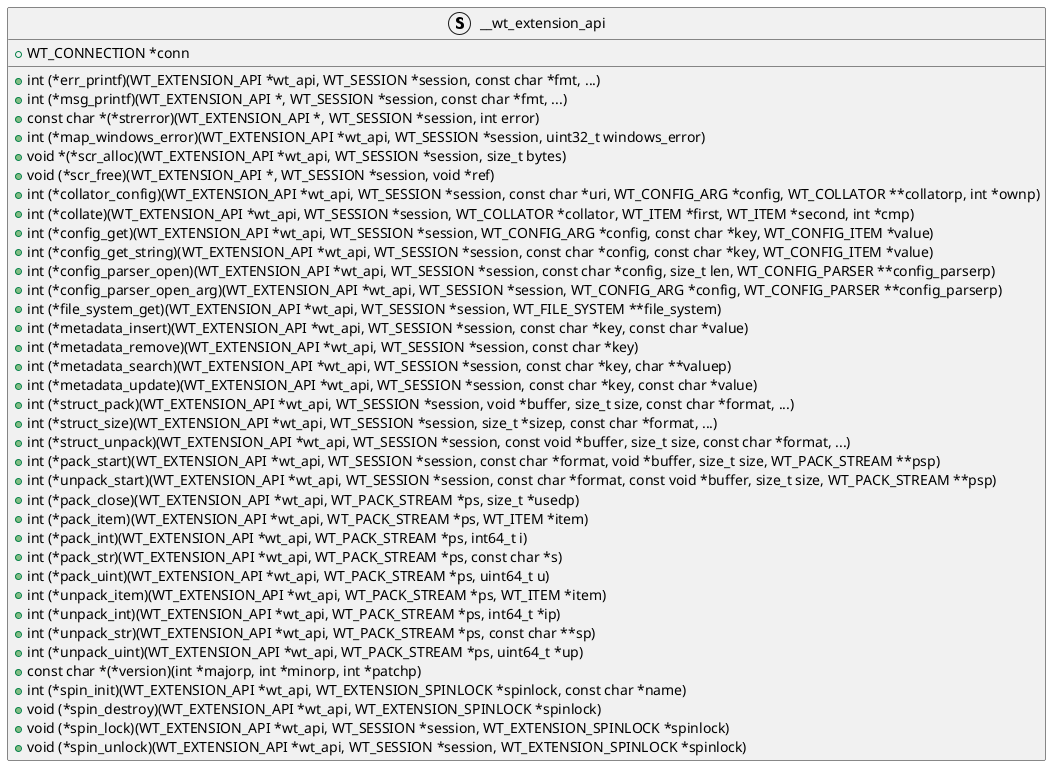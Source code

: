 @startuml WT_EXTENSION_API

struct "__wt_extension_api" as WT_EXTENSION_API {
    + WT_CONNECTION *conn
    + int (*err_printf)(WT_EXTENSION_API *wt_api, WT_SESSION *session, const char *fmt, ...)
    + int (*msg_printf)(WT_EXTENSION_API *, WT_SESSION *session, const char *fmt, ...)
    + const char *(*strerror)(WT_EXTENSION_API *, WT_SESSION *session, int error)
    + int (*map_windows_error)(WT_EXTENSION_API *wt_api, WT_SESSION *session, uint32_t windows_error)
    + void *(*scr_alloc)(WT_EXTENSION_API *wt_api, WT_SESSION *session, size_t bytes)
    + void (*scr_free)(WT_EXTENSION_API *, WT_SESSION *session, void *ref)
    + int (*collator_config)(WT_EXTENSION_API *wt_api, WT_SESSION *session, const char *uri, WT_CONFIG_ARG *config, WT_COLLATOR **collatorp, int *ownp)
    + int (*collate)(WT_EXTENSION_API *wt_api, WT_SESSION *session, WT_COLLATOR *collator, WT_ITEM *first, WT_ITEM *second, int *cmp)
    + int (*config_get)(WT_EXTENSION_API *wt_api, WT_SESSION *session, WT_CONFIG_ARG *config, const char *key, WT_CONFIG_ITEM *value)
    + int (*config_get_string)(WT_EXTENSION_API *wt_api, WT_SESSION *session, const char *config, const char *key, WT_CONFIG_ITEM *value)
    + int (*config_parser_open)(WT_EXTENSION_API *wt_api, WT_SESSION *session, const char *config, size_t len, WT_CONFIG_PARSER **config_parserp)
    + int (*config_parser_open_arg)(WT_EXTENSION_API *wt_api, WT_SESSION *session, WT_CONFIG_ARG *config, WT_CONFIG_PARSER **config_parserp)
    + int (*file_system_get)(WT_EXTENSION_API *wt_api, WT_SESSION *session, WT_FILE_SYSTEM **file_system)
    + int (*metadata_insert)(WT_EXTENSION_API *wt_api, WT_SESSION *session, const char *key, const char *value)
    + int (*metadata_remove)(WT_EXTENSION_API *wt_api, WT_SESSION *session, const char *key)
    + int (*metadata_search)(WT_EXTENSION_API *wt_api, WT_SESSION *session, const char *key, char **valuep)
    + int (*metadata_update)(WT_EXTENSION_API *wt_api, WT_SESSION *session, const char *key, const char *value)
    + int (*struct_pack)(WT_EXTENSION_API *wt_api, WT_SESSION *session, void *buffer, size_t size, const char *format, ...)
    + int (*struct_size)(WT_EXTENSION_API *wt_api, WT_SESSION *session, size_t *sizep, const char *format, ...)
    + int (*struct_unpack)(WT_EXTENSION_API *wt_api, WT_SESSION *session, const void *buffer, size_t size, const char *format, ...)
    + int (*pack_start)(WT_EXTENSION_API *wt_api, WT_SESSION *session, const char *format, void *buffer, size_t size, WT_PACK_STREAM **psp)
    + int (*unpack_start)(WT_EXTENSION_API *wt_api, WT_SESSION *session, const char *format, const void *buffer, size_t size, WT_PACK_STREAM **psp)
    + int (*pack_close)(WT_EXTENSION_API *wt_api, WT_PACK_STREAM *ps, size_t *usedp)
    + int (*pack_item)(WT_EXTENSION_API *wt_api, WT_PACK_STREAM *ps, WT_ITEM *item)
    + int (*pack_int)(WT_EXTENSION_API *wt_api, WT_PACK_STREAM *ps, int64_t i)
    + int (*pack_str)(WT_EXTENSION_API *wt_api, WT_PACK_STREAM *ps, const char *s)
    + int (*pack_uint)(WT_EXTENSION_API *wt_api, WT_PACK_STREAM *ps, uint64_t u)
    + int (*unpack_item)(WT_EXTENSION_API *wt_api, WT_PACK_STREAM *ps, WT_ITEM *item)
    + int (*unpack_int)(WT_EXTENSION_API *wt_api, WT_PACK_STREAM *ps, int64_t *ip)
    + int (*unpack_str)(WT_EXTENSION_API *wt_api, WT_PACK_STREAM *ps, const char **sp)
    + int (*unpack_uint)(WT_EXTENSION_API *wt_api, WT_PACK_STREAM *ps, uint64_t *up)
    + const char *(*version)(int *majorp, int *minorp, int *patchp)
    + int (*spin_init)(WT_EXTENSION_API *wt_api, WT_EXTENSION_SPINLOCK *spinlock, const char *name)
    + void (*spin_destroy)(WT_EXTENSION_API *wt_api, WT_EXTENSION_SPINLOCK *spinlock)
    + void (*spin_lock)(WT_EXTENSION_API *wt_api, WT_SESSION *session, WT_EXTENSION_SPINLOCK *spinlock)
    + void (*spin_unlock)(WT_EXTENSION_API *wt_api, WT_SESSION *session, WT_EXTENSION_SPINLOCK *spinlock)
}

@enduml